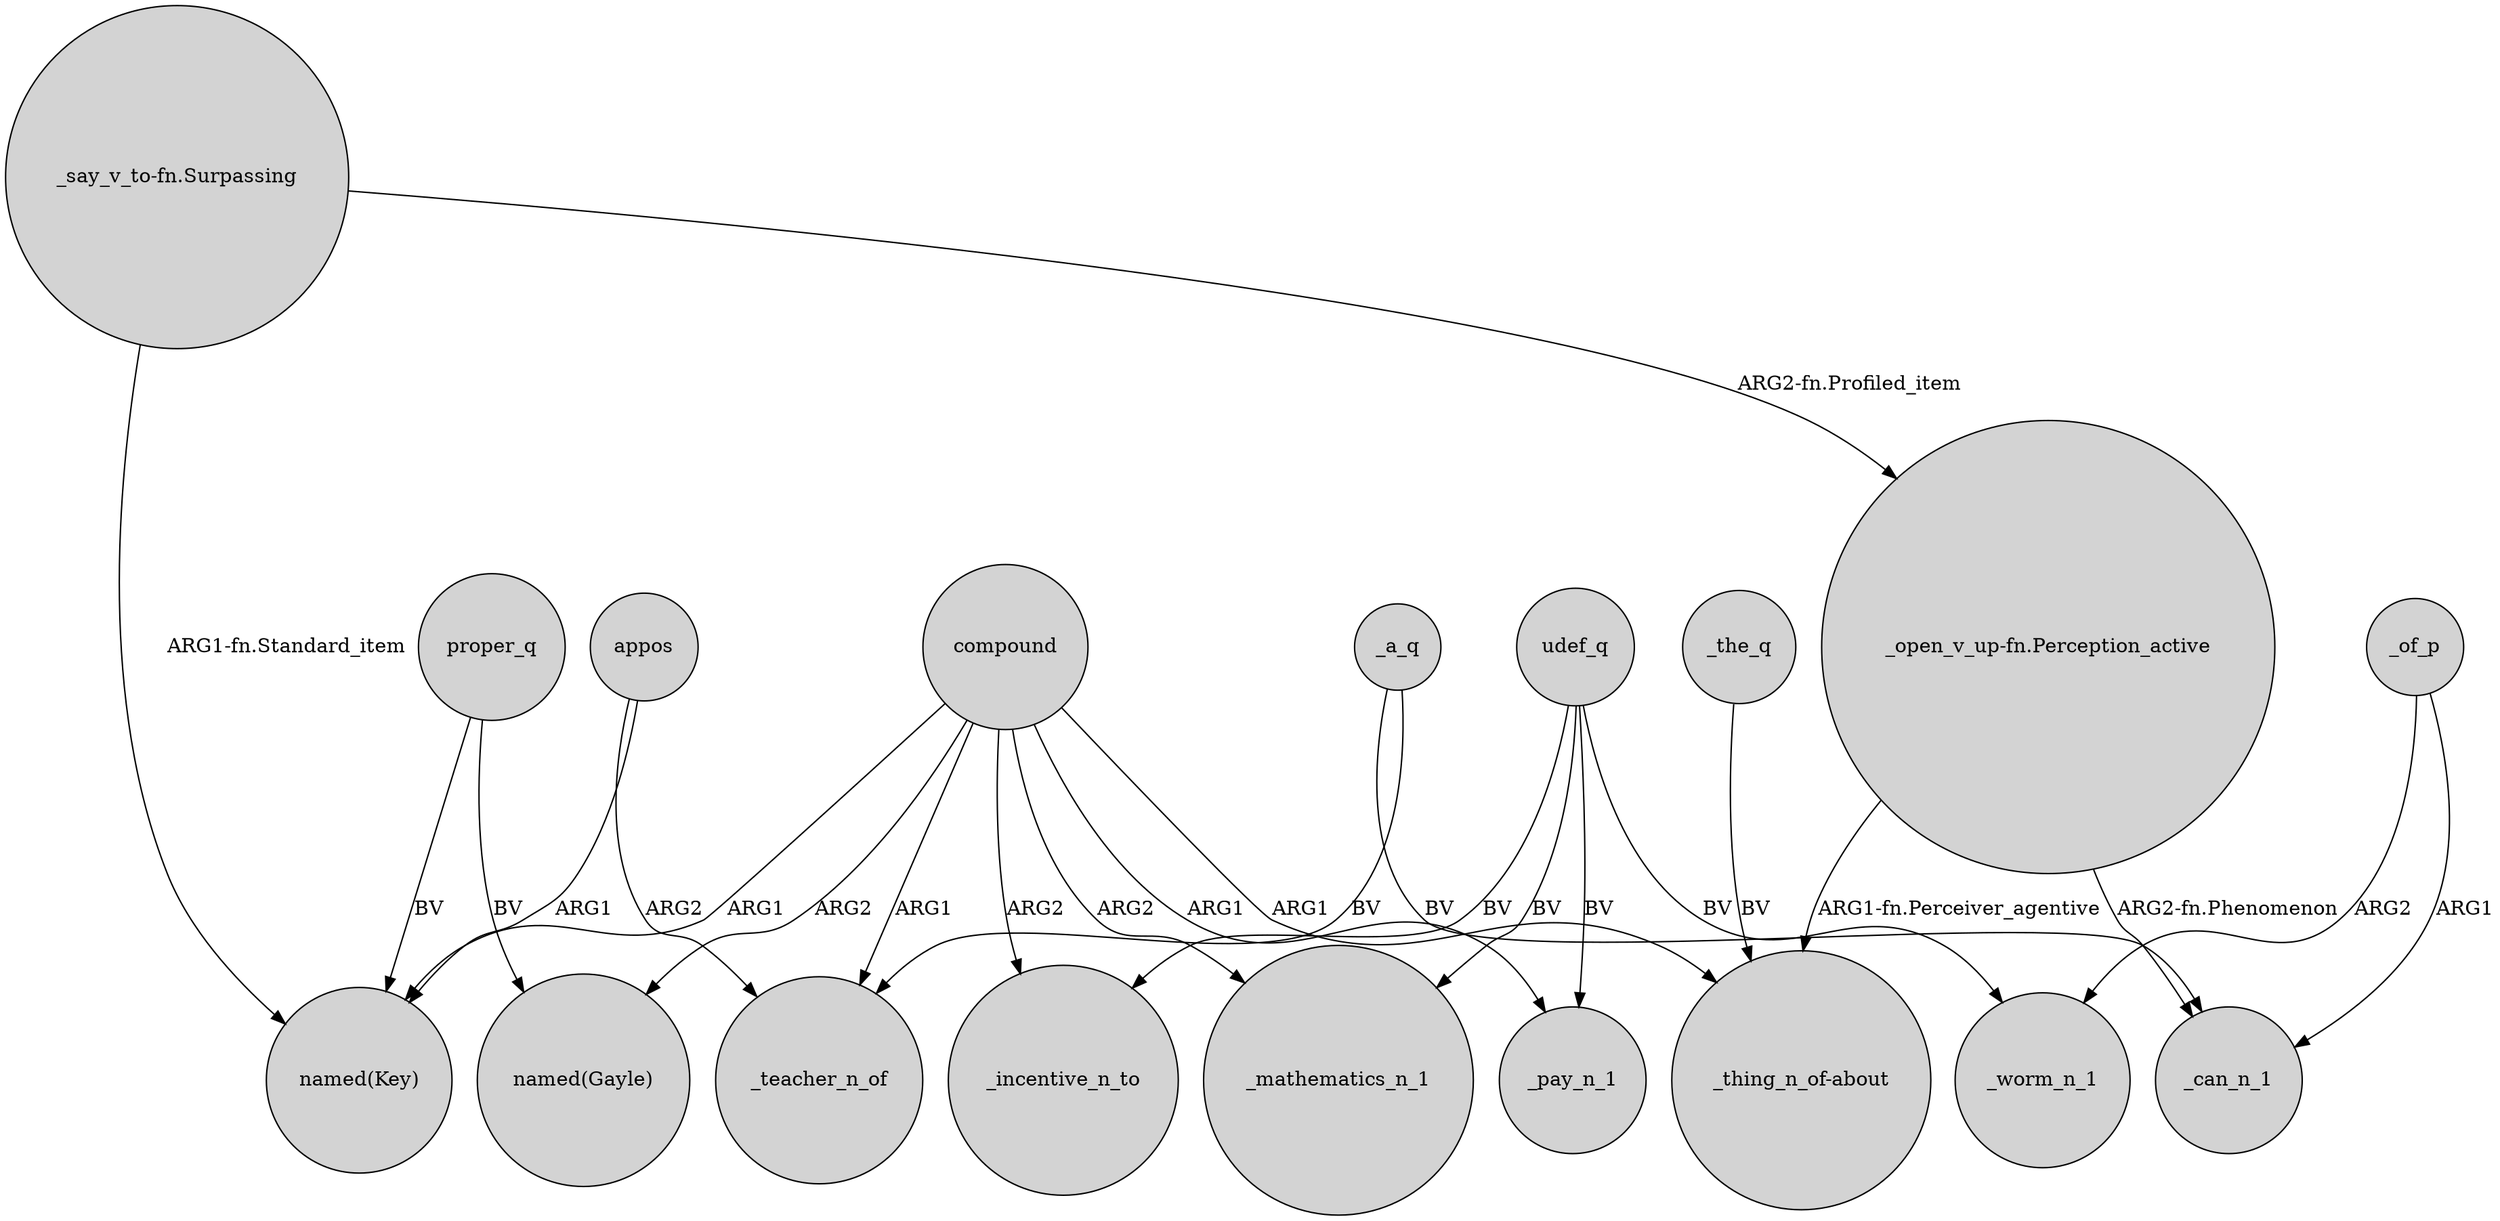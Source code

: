 digraph {
	node [shape=circle style=filled]
	"_say_v_to-fn.Surpassing" -> "named(Key)" [label="ARG1-fn.Standard_item"]
	compound -> "_thing_n_of-about" [label=ARG1]
	_of_p -> _can_n_1 [label=ARG1]
	appos -> _teacher_n_of [label=ARG2]
	proper_q -> "named(Key)" [label=BV]
	_the_q -> "_thing_n_of-about" [label=BV]
	compound -> _mathematics_n_1 [label=ARG2]
	appos -> "named(Key)" [label=ARG1]
	compound -> _incentive_n_to [label=ARG2]
	udef_q -> _pay_n_1 [label=BV]
	compound -> _pay_n_1 [label=ARG1]
	udef_q -> _mathematics_n_1 [label=BV]
	_of_p -> _worm_n_1 [label=ARG2]
	compound -> "named(Gayle)" [label=ARG2]
	"_open_v_up-fn.Perception_active" -> "_thing_n_of-about" [label="ARG1-fn.Perceiver_agentive"]
	_a_q -> _can_n_1 [label=BV]
	udef_q -> _worm_n_1 [label=BV]
	compound -> _teacher_n_of [label=ARG1]
	proper_q -> "named(Gayle)" [label=BV]
	compound -> "named(Key)" [label=ARG1]
	"_say_v_to-fn.Surpassing" -> "_open_v_up-fn.Perception_active" [label="ARG2-fn.Profiled_item"]
	_a_q -> _teacher_n_of [label=BV]
	udef_q -> _incentive_n_to [label=BV]
	"_open_v_up-fn.Perception_active" -> _can_n_1 [label="ARG2-fn.Phenomenon"]
}
